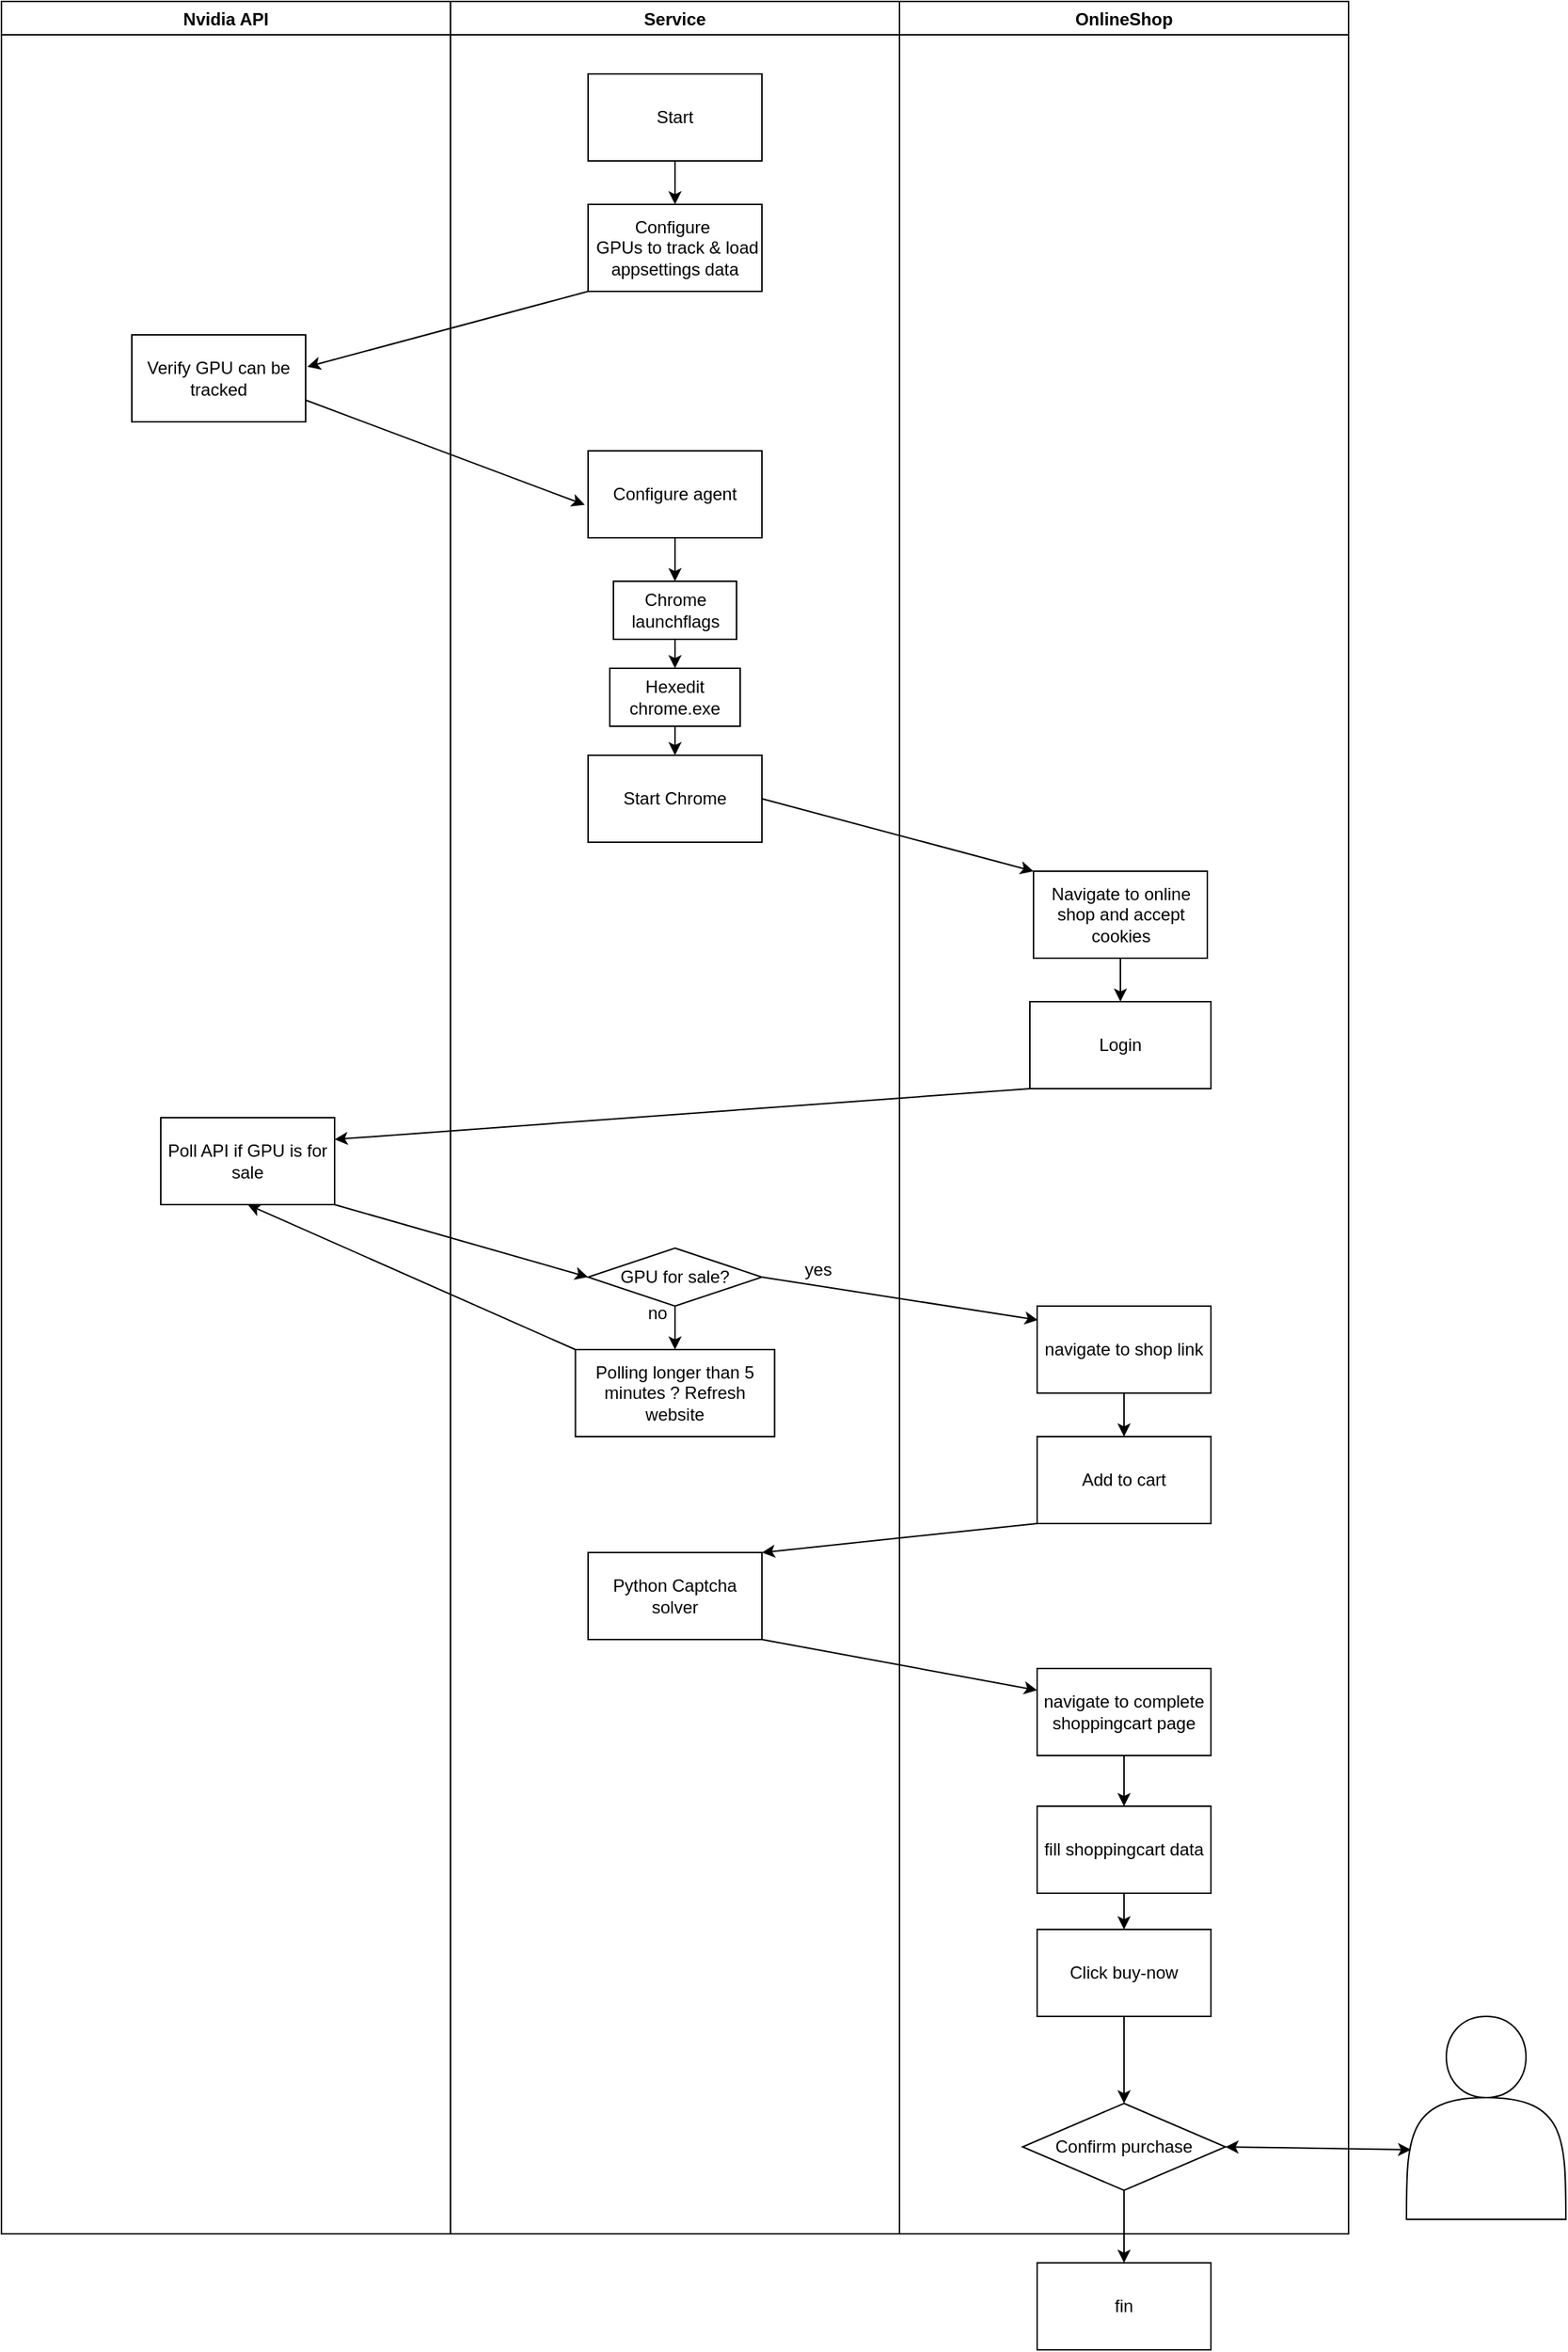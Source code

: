 <mxfile version="20.4.0" type="device"><diagram id="yPxyJZ8AM_hMuL3Unpa9" name="complex gitflow"><mxGraphModel dx="1778" dy="943" grid="1" gridSize="10" guides="1" tooltips="1" connect="1" arrows="1" fold="1" page="1" pageScale="1" pageWidth="1100" pageHeight="850" math="0" shadow="0"><root><mxCell id="0"/><mxCell id="1" parent="0"/><mxCell id="NsU7D3jvFwcsILHM9OhF-1" value="Nvidia API" style="swimlane;" vertex="1" parent="1"><mxGeometry x="190" y="30" width="310" height="1540" as="geometry"/></mxCell><mxCell id="NsU7D3jvFwcsILHM9OhF-6" value="Verify GPU can be tracked" style="rounded=0;whiteSpace=wrap;html=1;" vertex="1" parent="NsU7D3jvFwcsILHM9OhF-1"><mxGeometry x="90" y="230" width="120" height="60" as="geometry"/></mxCell><mxCell id="NsU7D3jvFwcsILHM9OhF-24" value="Poll API if GPU is for sale" style="rounded=0;whiteSpace=wrap;html=1;" vertex="1" parent="NsU7D3jvFwcsILHM9OhF-1"><mxGeometry x="110" y="770" width="120" height="60" as="geometry"/></mxCell><mxCell id="NsU7D3jvFwcsILHM9OhF-2" value="Service" style="swimlane;" vertex="1" parent="1"><mxGeometry x="500" y="30" width="310" height="1540" as="geometry"/></mxCell><mxCell id="NsU7D3jvFwcsILHM9OhF-4" value="Start" style="rounded=0;whiteSpace=wrap;html=1;" vertex="1" parent="NsU7D3jvFwcsILHM9OhF-2"><mxGeometry x="95" y="50" width="120" height="60" as="geometry"/></mxCell><mxCell id="NsU7D3jvFwcsILHM9OhF-5" value="Configure&amp;nbsp;&lt;br&gt;&amp;nbsp;GPUs to track &amp;amp; load appsettings data" style="rounded=0;whiteSpace=wrap;html=1;" vertex="1" parent="NsU7D3jvFwcsILHM9OhF-2"><mxGeometry x="95" y="140" width="120" height="60" as="geometry"/></mxCell><mxCell id="NsU7D3jvFwcsILHM9OhF-8" value="" style="endArrow=classic;html=1;rounded=0;exitX=0.5;exitY=1;exitDx=0;exitDy=0;entryX=0.5;entryY=0;entryDx=0;entryDy=0;" edge="1" parent="NsU7D3jvFwcsILHM9OhF-2" source="NsU7D3jvFwcsILHM9OhF-4" target="NsU7D3jvFwcsILHM9OhF-5"><mxGeometry width="50" height="50" relative="1" as="geometry"><mxPoint x="80" y="290" as="sourcePoint"/><mxPoint x="130" y="240" as="targetPoint"/></mxGeometry></mxCell><mxCell id="NsU7D3jvFwcsILHM9OhF-11" value="Configure agent" style="rounded=0;whiteSpace=wrap;html=1;" vertex="1" parent="NsU7D3jvFwcsILHM9OhF-2"><mxGeometry x="95" y="310" width="120" height="60" as="geometry"/></mxCell><mxCell id="NsU7D3jvFwcsILHM9OhF-13" value="Chrome launchflags" style="rounded=0;whiteSpace=wrap;html=1;" vertex="1" parent="NsU7D3jvFwcsILHM9OhF-2"><mxGeometry x="112.5" y="400" width="85" height="40" as="geometry"/></mxCell><mxCell id="NsU7D3jvFwcsILHM9OhF-14" value="Hexedit chrome.exe" style="rounded=0;whiteSpace=wrap;html=1;" vertex="1" parent="NsU7D3jvFwcsILHM9OhF-2"><mxGeometry x="110" y="460" width="90" height="40" as="geometry"/></mxCell><mxCell id="NsU7D3jvFwcsILHM9OhF-16" value="" style="endArrow=classic;html=1;rounded=0;exitX=0.5;exitY=1;exitDx=0;exitDy=0;entryX=0.5;entryY=0;entryDx=0;entryDy=0;" edge="1" parent="NsU7D3jvFwcsILHM9OhF-2" source="NsU7D3jvFwcsILHM9OhF-11" target="NsU7D3jvFwcsILHM9OhF-13"><mxGeometry width="50" height="50" relative="1" as="geometry"><mxPoint x="230" y="440" as="sourcePoint"/><mxPoint x="280" y="390" as="targetPoint"/></mxGeometry></mxCell><mxCell id="NsU7D3jvFwcsILHM9OhF-17" value="" style="endArrow=classic;html=1;rounded=0;exitX=0.5;exitY=1;exitDx=0;exitDy=0;entryX=0.5;entryY=0;entryDx=0;entryDy=0;" edge="1" parent="NsU7D3jvFwcsILHM9OhF-2" source="NsU7D3jvFwcsILHM9OhF-13" target="NsU7D3jvFwcsILHM9OhF-14"><mxGeometry width="50" height="50" relative="1" as="geometry"><mxPoint x="160" y="570" as="sourcePoint"/><mxPoint x="210" y="520" as="targetPoint"/></mxGeometry></mxCell><mxCell id="NsU7D3jvFwcsILHM9OhF-18" value="Start Chrome" style="rounded=0;whiteSpace=wrap;html=1;" vertex="1" parent="NsU7D3jvFwcsILHM9OhF-2"><mxGeometry x="95" y="520" width="120" height="60" as="geometry"/></mxCell><mxCell id="NsU7D3jvFwcsILHM9OhF-19" value="" style="endArrow=classic;html=1;rounded=0;exitX=0.5;exitY=1;exitDx=0;exitDy=0;entryX=0.5;entryY=0;entryDx=0;entryDy=0;" edge="1" parent="NsU7D3jvFwcsILHM9OhF-2" source="NsU7D3jvFwcsILHM9OhF-14" target="NsU7D3jvFwcsILHM9OhF-18"><mxGeometry width="50" height="50" relative="1" as="geometry"><mxPoint x="110" y="690" as="sourcePoint"/><mxPoint x="160" y="640" as="targetPoint"/></mxGeometry></mxCell><mxCell id="NsU7D3jvFwcsILHM9OhF-37" value="Python Captcha solver" style="rounded=0;whiteSpace=wrap;html=1;" vertex="1" parent="NsU7D3jvFwcsILHM9OhF-2"><mxGeometry x="95" y="1070" width="120" height="60" as="geometry"/></mxCell><mxCell id="NsU7D3jvFwcsILHM9OhF-52" value="Polling longer than 5 minutes ? Refresh website" style="rounded=0;whiteSpace=wrap;html=1;" vertex="1" parent="NsU7D3jvFwcsILHM9OhF-2"><mxGeometry x="86.25" y="930" width="137.5" height="60" as="geometry"/></mxCell><mxCell id="NsU7D3jvFwcsILHM9OhF-26" value="GPU for sale?" style="rhombus;whiteSpace=wrap;html=1;" vertex="1" parent="NsU7D3jvFwcsILHM9OhF-2"><mxGeometry x="95" y="860" width="120" height="40" as="geometry"/></mxCell><mxCell id="NsU7D3jvFwcsILHM9OhF-53" value="" style="endArrow=classic;html=1;rounded=0;exitX=0.5;exitY=1;exitDx=0;exitDy=0;entryX=0.5;entryY=0;entryDx=0;entryDy=0;" edge="1" parent="NsU7D3jvFwcsILHM9OhF-2" source="NsU7D3jvFwcsILHM9OhF-26" target="NsU7D3jvFwcsILHM9OhF-52"><mxGeometry width="50" height="50" relative="1" as="geometry"><mxPoint x="-90" y="860" as="sourcePoint"/><mxPoint x="-40" y="810" as="targetPoint"/></mxGeometry></mxCell><mxCell id="NsU7D3jvFwcsILHM9OhF-30" value="no" style="text;html=1;strokeColor=none;fillColor=none;align=center;verticalAlign=middle;whiteSpace=wrap;rounded=0;" vertex="1" parent="NsU7D3jvFwcsILHM9OhF-2"><mxGeometry x="112.5" y="890" width="60" height="30" as="geometry"/></mxCell><mxCell id="NsU7D3jvFwcsILHM9OhF-57" style="edgeStyle=orthogonalEdgeStyle;rounded=0;orthogonalLoop=1;jettySize=auto;html=1;exitX=0.5;exitY=1;exitDx=0;exitDy=0;" edge="1" parent="NsU7D3jvFwcsILHM9OhF-2" source="NsU7D3jvFwcsILHM9OhF-30" target="NsU7D3jvFwcsILHM9OhF-30"><mxGeometry relative="1" as="geometry"/></mxCell><mxCell id="NsU7D3jvFwcsILHM9OhF-34" value="yes" style="text;html=1;strokeColor=none;fillColor=none;align=center;verticalAlign=middle;whiteSpace=wrap;rounded=0;" vertex="1" parent="NsU7D3jvFwcsILHM9OhF-2"><mxGeometry x="223.75" y="860" width="60" height="30" as="geometry"/></mxCell><mxCell id="NsU7D3jvFwcsILHM9OhF-3" value="OnlineShop" style="swimlane;" vertex="1" parent="1"><mxGeometry x="810" y="30" width="310" height="1540" as="geometry"/></mxCell><mxCell id="NsU7D3jvFwcsILHM9OhF-20" value="Navigate to online shop and accept cookies" style="rounded=0;whiteSpace=wrap;html=1;" vertex="1" parent="NsU7D3jvFwcsILHM9OhF-3"><mxGeometry x="92.5" y="600" width="120" height="60" as="geometry"/></mxCell><mxCell id="NsU7D3jvFwcsILHM9OhF-21" value="Login" style="rounded=0;whiteSpace=wrap;html=1;" vertex="1" parent="NsU7D3jvFwcsILHM9OhF-3"><mxGeometry x="90" y="690" width="125" height="60" as="geometry"/></mxCell><mxCell id="NsU7D3jvFwcsILHM9OhF-23" value="" style="endArrow=classic;html=1;rounded=0;exitX=0.5;exitY=1;exitDx=0;exitDy=0;entryX=0.5;entryY=0;entryDx=0;entryDy=0;" edge="1" parent="NsU7D3jvFwcsILHM9OhF-3" source="NsU7D3jvFwcsILHM9OhF-20" target="NsU7D3jvFwcsILHM9OhF-21"><mxGeometry width="50" height="50" relative="1" as="geometry"><mxPoint x="150" y="860" as="sourcePoint"/><mxPoint x="200" y="810" as="targetPoint"/></mxGeometry></mxCell><mxCell id="NsU7D3jvFwcsILHM9OhF-32" value="navigate to shop link" style="rounded=0;whiteSpace=wrap;html=1;" vertex="1" parent="NsU7D3jvFwcsILHM9OhF-3"><mxGeometry x="95" y="900" width="120" height="60" as="geometry"/></mxCell><mxCell id="NsU7D3jvFwcsILHM9OhF-35" value="Add to cart" style="rounded=0;whiteSpace=wrap;html=1;" vertex="1" parent="NsU7D3jvFwcsILHM9OhF-3"><mxGeometry x="95" y="990" width="120" height="60" as="geometry"/></mxCell><mxCell id="NsU7D3jvFwcsILHM9OhF-36" value="" style="endArrow=classic;html=1;rounded=0;exitX=0.5;exitY=1;exitDx=0;exitDy=0;entryX=0.5;entryY=0;entryDx=0;entryDy=0;" edge="1" parent="NsU7D3jvFwcsILHM9OhF-3" source="NsU7D3jvFwcsILHM9OhF-32" target="NsU7D3jvFwcsILHM9OhF-35"><mxGeometry width="50" height="50" relative="1" as="geometry"><mxPoint x="80" y="1120" as="sourcePoint"/><mxPoint x="130" y="1070" as="targetPoint"/></mxGeometry></mxCell><mxCell id="NsU7D3jvFwcsILHM9OhF-39" value="navigate to complete shoppingcart page" style="rounded=0;whiteSpace=wrap;html=1;" vertex="1" parent="NsU7D3jvFwcsILHM9OhF-3"><mxGeometry x="95" y="1150" width="120" height="60" as="geometry"/></mxCell><mxCell id="NsU7D3jvFwcsILHM9OhF-41" value="fill shoppingcart data" style="rounded=0;whiteSpace=wrap;html=1;" vertex="1" parent="NsU7D3jvFwcsILHM9OhF-3"><mxGeometry x="95" y="1245" width="120" height="60" as="geometry"/></mxCell><mxCell id="NsU7D3jvFwcsILHM9OhF-42" value="" style="endArrow=classic;html=1;rounded=0;exitX=0.5;exitY=1;exitDx=0;exitDy=0;entryX=0.5;entryY=0;entryDx=0;entryDy=0;" edge="1" parent="NsU7D3jvFwcsILHM9OhF-3" source="NsU7D3jvFwcsILHM9OhF-39" target="NsU7D3jvFwcsILHM9OhF-41"><mxGeometry width="50" height="50" relative="1" as="geometry"><mxPoint x="180" y="1420" as="sourcePoint"/><mxPoint x="230" y="1370" as="targetPoint"/></mxGeometry></mxCell><mxCell id="NsU7D3jvFwcsILHM9OhF-43" value="Click buy-now" style="rounded=0;whiteSpace=wrap;html=1;" vertex="1" parent="NsU7D3jvFwcsILHM9OhF-3"><mxGeometry x="95" y="1330" width="120" height="60" as="geometry"/></mxCell><mxCell id="NsU7D3jvFwcsILHM9OhF-44" value="" style="endArrow=classic;html=1;rounded=0;exitX=0.5;exitY=1;exitDx=0;exitDy=0;entryX=0.5;entryY=0;entryDx=0;entryDy=0;" edge="1" parent="NsU7D3jvFwcsILHM9OhF-3" source="NsU7D3jvFwcsILHM9OhF-41" target="NsU7D3jvFwcsILHM9OhF-43"><mxGeometry width="50" height="50" relative="1" as="geometry"><mxPoint x="150" y="1490" as="sourcePoint"/><mxPoint x="200" y="1440" as="targetPoint"/></mxGeometry></mxCell><mxCell id="NsU7D3jvFwcsILHM9OhF-47" value="Confirm purchase" style="rhombus;whiteSpace=wrap;html=1;" vertex="1" parent="NsU7D3jvFwcsILHM9OhF-3"><mxGeometry x="85" y="1450" width="140" height="60" as="geometry"/></mxCell><mxCell id="NsU7D3jvFwcsILHM9OhF-49" value="" style="endArrow=classic;html=1;rounded=0;exitX=0.5;exitY=1;exitDx=0;exitDy=0;entryX=0.5;entryY=0;entryDx=0;entryDy=0;" edge="1" parent="NsU7D3jvFwcsILHM9OhF-3" source="NsU7D3jvFwcsILHM9OhF-43" target="NsU7D3jvFwcsILHM9OhF-47"><mxGeometry width="50" height="50" relative="1" as="geometry"><mxPoint x="190" y="1460" as="sourcePoint"/><mxPoint x="240" y="1410" as="targetPoint"/></mxGeometry></mxCell><mxCell id="NsU7D3jvFwcsILHM9OhF-9" value="" style="endArrow=classic;html=1;rounded=0;exitX=0;exitY=1;exitDx=0;exitDy=0;entryX=1.01;entryY=0.367;entryDx=0;entryDy=0;entryPerimeter=0;" edge="1" parent="1" source="NsU7D3jvFwcsILHM9OhF-5" target="NsU7D3jvFwcsILHM9OhF-6"><mxGeometry width="50" height="50" relative="1" as="geometry"><mxPoint x="660" y="300" as="sourcePoint"/><mxPoint x="710" y="250" as="targetPoint"/></mxGeometry></mxCell><mxCell id="NsU7D3jvFwcsILHM9OhF-12" value="" style="endArrow=classic;html=1;rounded=0;exitX=1;exitY=0.75;exitDx=0;exitDy=0;entryX=-0.019;entryY=0.621;entryDx=0;entryDy=0;entryPerimeter=0;" edge="1" parent="1" source="NsU7D3jvFwcsILHM9OhF-6" target="NsU7D3jvFwcsILHM9OhF-11"><mxGeometry width="50" height="50" relative="1" as="geometry"><mxPoint x="440" y="340" as="sourcePoint"/><mxPoint x="490" y="290" as="targetPoint"/></mxGeometry></mxCell><mxCell id="NsU7D3jvFwcsILHM9OhF-22" value="" style="endArrow=classic;html=1;rounded=0;exitX=1;exitY=0.5;exitDx=0;exitDy=0;entryX=0;entryY=0;entryDx=0;entryDy=0;" edge="1" parent="1" source="NsU7D3jvFwcsILHM9OhF-18" target="NsU7D3jvFwcsILHM9OhF-20"><mxGeometry width="50" height="50" relative="1" as="geometry"><mxPoint x="740" y="540" as="sourcePoint"/><mxPoint x="790" y="490" as="targetPoint"/></mxGeometry></mxCell><mxCell id="NsU7D3jvFwcsILHM9OhF-25" value="" style="endArrow=classic;html=1;rounded=0;exitX=0;exitY=1;exitDx=0;exitDy=0;entryX=1;entryY=0.25;entryDx=0;entryDy=0;" edge="1" parent="1" source="NsU7D3jvFwcsILHM9OhF-21" target="NsU7D3jvFwcsILHM9OhF-24"><mxGeometry width="50" height="50" relative="1" as="geometry"><mxPoint x="630" y="850" as="sourcePoint"/><mxPoint x="680" y="800" as="targetPoint"/></mxGeometry></mxCell><mxCell id="NsU7D3jvFwcsILHM9OhF-33" value="" style="endArrow=classic;html=1;rounded=0;exitX=1;exitY=0.5;exitDx=0;exitDy=0;entryX=0.004;entryY=0.16;entryDx=0;entryDy=0;entryPerimeter=0;" edge="1" parent="1" source="NsU7D3jvFwcsILHM9OhF-26" target="NsU7D3jvFwcsILHM9OhF-32"><mxGeometry width="50" height="50" relative="1" as="geometry"><mxPoint x="540" y="960" as="sourcePoint"/><mxPoint x="590" y="910" as="targetPoint"/></mxGeometry></mxCell><mxCell id="NsU7D3jvFwcsILHM9OhF-38" value="" style="endArrow=classic;html=1;rounded=0;exitX=0;exitY=1;exitDx=0;exitDy=0;entryX=1;entryY=0;entryDx=0;entryDy=0;" edge="1" parent="1" source="NsU7D3jvFwcsILHM9OhF-35" target="NsU7D3jvFwcsILHM9OhF-37"><mxGeometry width="50" height="50" relative="1" as="geometry"><mxPoint x="920" y="1170" as="sourcePoint"/><mxPoint x="970" y="1120" as="targetPoint"/></mxGeometry></mxCell><mxCell id="NsU7D3jvFwcsILHM9OhF-40" value="" style="endArrow=classic;html=1;rounded=0;exitX=1;exitY=1;exitDx=0;exitDy=0;entryX=0;entryY=0.25;entryDx=0;entryDy=0;" edge="1" parent="1" source="NsU7D3jvFwcsILHM9OhF-37" target="NsU7D3jvFwcsILHM9OhF-39"><mxGeometry width="50" height="50" relative="1" as="geometry"><mxPoint x="840" y="1230" as="sourcePoint"/><mxPoint x="890" y="1180" as="targetPoint"/></mxGeometry></mxCell><mxCell id="NsU7D3jvFwcsILHM9OhF-46" value="" style="shape=actor;whiteSpace=wrap;html=1;" vertex="1" parent="1"><mxGeometry x="1160" y="1420" width="110" height="140" as="geometry"/></mxCell><mxCell id="NsU7D3jvFwcsILHM9OhF-48" value="" style="endArrow=classic;startArrow=classic;html=1;rounded=0;exitX=1;exitY=0.5;exitDx=0;exitDy=0;entryX=0.029;entryY=0.657;entryDx=0;entryDy=0;entryPerimeter=0;" edge="1" parent="1" source="NsU7D3jvFwcsILHM9OhF-47" target="NsU7D3jvFwcsILHM9OhF-46"><mxGeometry width="50" height="50" relative="1" as="geometry"><mxPoint x="1050" y="1530" as="sourcePoint"/><mxPoint x="1100" y="1480" as="targetPoint"/></mxGeometry></mxCell><mxCell id="NsU7D3jvFwcsILHM9OhF-50" value="fin" style="rounded=0;whiteSpace=wrap;html=1;" vertex="1" parent="1"><mxGeometry x="905" y="1590" width="120" height="60" as="geometry"/></mxCell><mxCell id="NsU7D3jvFwcsILHM9OhF-51" value="" style="endArrow=classic;html=1;rounded=0;exitX=0.5;exitY=1;exitDx=0;exitDy=0;entryX=0.5;entryY=0;entryDx=0;entryDy=0;" edge="1" parent="1" source="NsU7D3jvFwcsILHM9OhF-47" target="NsU7D3jvFwcsILHM9OhF-50"><mxGeometry width="50" height="50" relative="1" as="geometry"><mxPoint x="1110" y="1650" as="sourcePoint"/><mxPoint x="1160" y="1600" as="targetPoint"/></mxGeometry></mxCell><mxCell id="NsU7D3jvFwcsILHM9OhF-56" value="" style="endArrow=classic;html=1;rounded=0;exitX=0;exitY=0;exitDx=0;exitDy=0;entryX=0.5;entryY=1;entryDx=0;entryDy=0;" edge="1" parent="1" source="NsU7D3jvFwcsILHM9OhF-52" target="NsU7D3jvFwcsILHM9OhF-24"><mxGeometry width="50" height="50" relative="1" as="geometry"><mxPoint x="370" y="1200" as="sourcePoint"/><mxPoint x="400" y="920" as="targetPoint"/></mxGeometry></mxCell><mxCell id="NsU7D3jvFwcsILHM9OhF-27" value="" style="endArrow=classic;html=1;rounded=0;exitX=1;exitY=1;exitDx=0;exitDy=0;entryX=0;entryY=0.5;entryDx=0;entryDy=0;" edge="1" parent="1" source="NsU7D3jvFwcsILHM9OhF-24" target="NsU7D3jvFwcsILHM9OhF-26"><mxGeometry width="50" height="50" relative="1" as="geometry"><mxPoint x="430" y="910" as="sourcePoint"/><mxPoint x="480" y="860" as="targetPoint"/></mxGeometry></mxCell></root></mxGraphModel></diagram></mxfile>